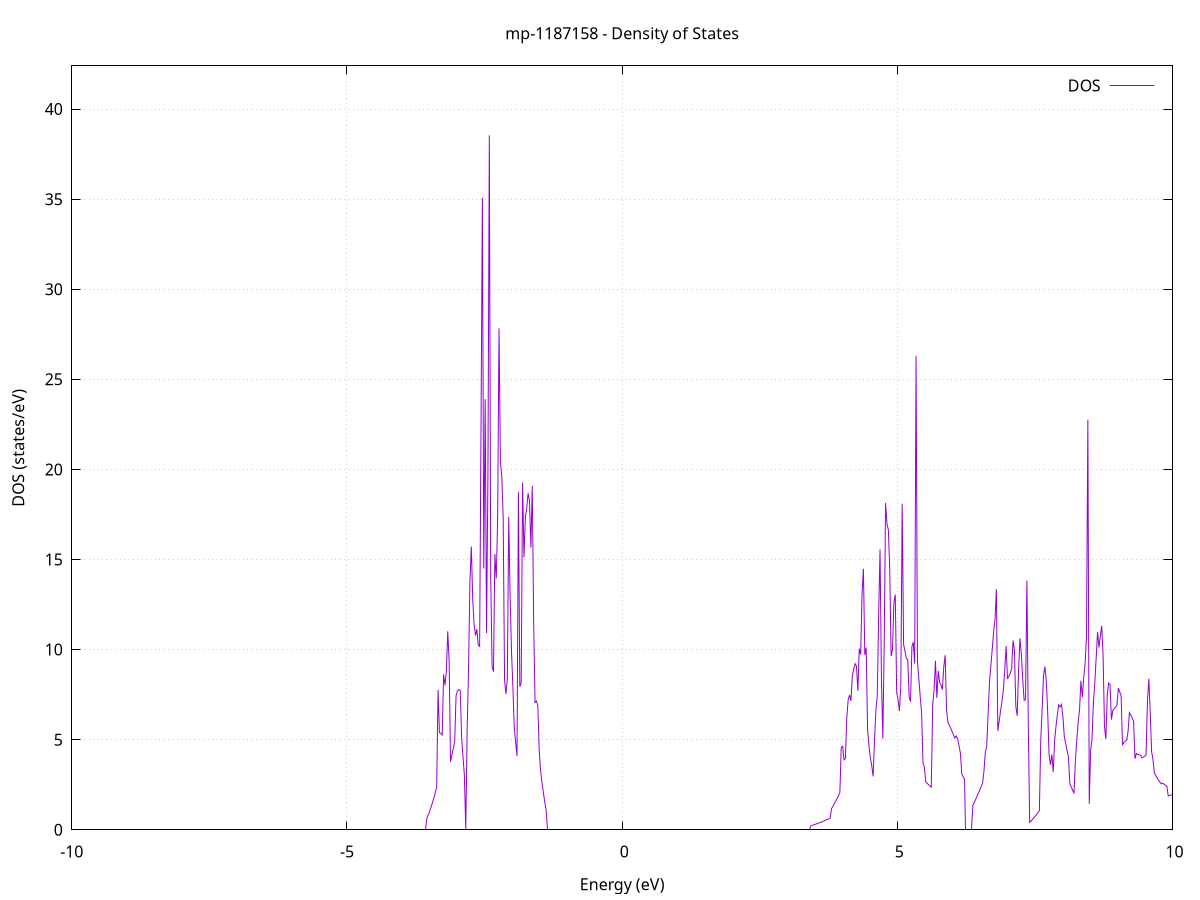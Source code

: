 set title 'mp-1187158 - Density of States'
set xlabel 'Energy (eV)'
set ylabel 'DOS (states/eV)'
set grid
set xrange [-10:10]
set yrange [0:42.396]
set xzeroaxis lt -1
set terminal png size 800,600
set output 'mp-1187158_dos_gnuplot.png'
plot '-' using 1:2 with lines title 'DOS'
-37.029100 0.000000
-37.003900 0.000000
-36.978700 0.000000
-36.953600 0.000000
-36.928400 0.000000
-36.903200 0.000000
-36.878000 0.000000
-36.852900 0.000000
-36.827700 0.000000
-36.802500 0.000000
-36.777300 0.000000
-36.752200 0.000000
-36.727000 0.000000
-36.701800 0.000000
-36.676600 0.000000
-36.651500 0.000000
-36.626300 0.000000
-36.601100 0.000000
-36.575900 0.000000
-36.550800 0.000000
-36.525600 0.000000
-36.500400 0.000000
-36.475200 0.000000
-36.450100 0.000000
-36.424900 0.000000
-36.399700 0.000000
-36.374500 0.000000
-36.349400 0.000000
-36.324200 0.000000
-36.299000 0.000000
-36.273800 0.000000
-36.248700 0.000000
-36.223500 0.000000
-36.198300 0.000000
-36.173100 0.000000
-36.148000 0.000000
-36.122800 0.000000
-36.097600 0.000000
-36.072400 0.000000
-36.047300 0.000000
-36.022100 0.000000
-35.996900 0.000000
-35.971700 0.000000
-35.946600 0.000000
-35.921400 0.000000
-35.896200 0.000000
-35.871000 0.000000
-35.845900 0.000000
-35.820700 0.000000
-35.795500 0.000000
-35.770300 0.000000
-35.745200 0.000000
-35.720000 0.000000
-35.694800 0.000000
-35.669600 0.000000
-35.644500 0.000000
-35.619300 0.000000
-35.594100 0.000000
-35.568900 0.000000
-35.543800 0.000000
-35.518600 0.000000
-35.493400 0.000000
-35.468200 0.000000
-35.443100 0.000000
-35.417900 0.000000
-35.392700 0.000000
-35.367500 0.000000
-35.342400 0.000000
-35.317200 0.000000
-35.292000 0.000000
-35.266800 0.000000
-35.241700 0.000000
-35.216500 0.000000
-35.191300 0.000000
-35.166100 0.000000
-35.141000 0.000000
-35.115800 0.000000
-35.090600 0.000000
-35.065400 0.000000
-35.040300 0.000000
-35.015100 0.000000
-34.989900 0.000000
-34.964700 0.000000
-34.939600 0.000000
-34.914400 0.000000
-34.889200 0.000000
-34.864000 0.000000
-34.838900 0.000000
-34.813700 0.000000
-34.788500 0.000000
-34.763300 0.000000
-34.738200 0.000000
-34.713000 0.000000
-34.687800 0.000000
-34.662600 0.000000
-34.637500 0.000000
-34.612300 0.000000
-34.587100 0.000000
-34.561900 0.000000
-34.536800 0.000000
-34.511600 0.000000
-34.486400 0.000000
-34.461200 0.000000
-34.436100 0.000000
-34.410900 0.000000
-34.385700 0.000000
-34.360500 0.000000
-34.335400 0.000000
-34.310200 0.000000
-34.285000 0.000000
-34.259800 0.000000
-34.234700 0.000000
-34.209500 0.000000
-34.184300 0.000000
-34.159100 0.000000
-34.134000 0.000000
-34.108800 0.000000
-34.083600 0.000000
-34.058400 0.000000
-34.033300 0.000000
-34.008100 0.000000
-33.982900 0.000000
-33.957700 0.000000
-33.932600 0.000000
-33.907400 0.000000
-33.882200 0.000000
-33.857000 0.000000
-33.831900 0.000000
-33.806700 0.000000
-33.781500 0.000000
-33.756300 0.000000
-33.731200 0.000000
-33.706000 0.000000
-33.680800 0.000000
-33.655600 0.000000
-33.630500 0.000000
-33.605300 0.000000
-33.580100 0.000000
-33.554900 0.000000
-33.529800 0.000000
-33.504600 0.000000
-33.479400 0.000000
-33.454200 0.000000
-33.429100 0.000000
-33.403900 0.000000
-33.378700 0.000000
-33.353500 0.000000
-33.328400 0.000000
-33.303200 0.000000
-33.278000 0.000000
-33.252800 0.000000
-33.227700 0.000000
-33.202500 0.000000
-33.177300 0.000000
-33.152100 0.000000
-33.127000 0.000000
-33.101800 0.000000
-33.076600 0.000000
-33.051400 0.000000
-33.026300 0.000000
-33.001100 0.000000
-32.975900 0.000000
-32.950700 0.000000
-32.925600 0.000000
-32.900400 0.000000
-32.875200 0.000000
-32.850000 0.000000
-32.824900 0.000000
-32.799700 0.000000
-32.774500 0.000000
-32.749300 0.000000
-32.724200 0.000000
-32.699000 0.000000
-32.673800 0.000000
-32.648600 0.000000
-32.623500 0.000000
-32.598300 0.000000
-32.573100 0.000000
-32.547900 0.000000
-32.522800 0.000000
-32.497600 0.000000
-32.472400 0.000000
-32.447200 0.000000
-32.422100 0.000000
-32.396900 0.000000
-32.371700 0.000000
-32.346500 0.000000
-32.321400 0.000000
-32.296200 0.000000
-32.271000 0.000000
-32.245800 0.000000
-32.220700 0.000000
-32.195500 0.000000
-32.170300 0.000000
-32.145100 0.000000
-32.120000 0.000000
-32.094800 0.000000
-32.069600 0.000000
-32.044400 0.000000
-32.019300 0.000000
-31.994100 0.000000
-31.968900 0.000000
-31.943700 0.000000
-31.918600 0.000000
-31.893400 0.000000
-31.868200 0.000000
-31.843000 0.000000
-31.817900 0.000000
-31.792700 0.000000
-31.767500 0.000000
-31.742300 0.000000
-31.717200 0.000000
-31.692000 0.000000
-31.666800 0.000000
-31.641600 0.000000
-31.616500 0.000000
-31.591300 0.000000
-31.566100 0.000000
-31.540900 0.000000
-31.515800 0.000000
-31.490600 0.000000
-31.465400 0.000000
-31.440200 0.000000
-31.415100 0.000000
-31.389900 0.000000
-31.364700 0.000000
-31.339500 0.000000
-31.314400 0.000000
-31.289200 0.000000
-31.264000 0.000000
-31.238800 0.000000
-31.213700 0.000000
-31.188500 0.000000
-31.163300 0.000000
-31.138100 0.000000
-31.113000 0.000000
-31.087800 0.000000
-31.062600 0.000000
-31.037400 0.000000
-31.012300 0.000000
-30.987100 0.000000
-30.961900 0.000000
-30.936700 0.000000
-30.911600 0.000000
-30.886400 0.000000
-30.861200 0.000000
-30.836000 0.000000
-30.810900 0.000000
-30.785700 0.000000
-30.760500 0.000000
-30.735300 0.000000
-30.710200 0.000000
-30.685000 0.000000
-30.659800 0.000000
-30.634600 0.000000
-30.609500 0.000000
-30.584300 0.000000
-30.559100 0.000000
-30.533900 0.000000
-30.508800 0.000000
-30.483600 0.000000
-30.458400 0.000000
-30.433200 0.000000
-30.408100 0.000000
-30.382900 0.000000
-30.357700 0.000000
-30.332500 0.000000
-30.307400 0.000000
-30.282200 0.000000
-30.257000 0.000000
-30.231800 0.000000
-30.206700 0.000000
-30.181500 0.000000
-30.156300 0.000000
-30.131100 0.000000
-30.106000 0.000000
-30.080800 0.000000
-30.055600 0.000000
-30.030400 0.000000
-30.005300 0.000000
-29.980100 0.000000
-29.954900 0.000000
-29.929700 0.000000
-29.904600 0.000000
-29.879400 0.000000
-29.854200 0.000000
-29.829000 0.000000
-29.803900 0.000000
-29.778700 0.000000
-29.753500 0.000000
-29.728300 0.000000
-29.703200 0.000000
-29.678000 0.000000
-29.652800 0.000000
-29.627600 0.000000
-29.602500 0.000000
-29.577300 0.000000
-29.552100 0.000000
-29.526900 0.000000
-29.501800 0.000000
-29.476600 0.000000
-29.451400 0.000000
-29.426200 0.000000
-29.401100 0.000000
-29.375900 0.000000
-29.350700 0.000000
-29.325500 0.000000
-29.300400 0.000000
-29.275200 0.000000
-29.250000 0.000000
-29.224800 0.000000
-29.199700 0.000000
-29.174500 0.000000
-29.149300 0.000000
-29.124100 0.000000
-29.099000 0.000000
-29.073800 0.000000
-29.048600 0.000000
-29.023400 0.000000
-28.998300 0.000000
-28.973100 0.000000
-28.947900 0.000000
-28.922700 0.000000
-28.897600 0.000000
-28.872400 0.000000
-28.847200 0.000000
-28.822000 0.000000
-28.796900 0.000000
-28.771700 0.000000
-28.746500 0.000000
-28.721300 0.000000
-28.696200 0.000000
-28.671000 0.000000
-28.645800 0.000000
-28.620600 0.000000
-28.595500 0.000000
-28.570300 0.000000
-28.545100 0.000000
-28.519900 0.000000
-28.494800 0.000000
-28.469600 0.000000
-28.444400 0.000000
-28.419200 0.000000
-28.394100 0.000000
-28.368900 0.000000
-28.343700 0.000000
-28.318500 0.000000
-28.293400 0.000000
-28.268200 0.000000
-28.243000 0.000000
-28.217800 0.000000
-28.192700 0.000000
-28.167500 0.000000
-28.142300 0.000000
-28.117100 0.000000
-28.092000 0.000000
-28.066800 0.000000
-28.041600 0.000000
-28.016400 0.000000
-27.991300 0.000000
-27.966100 0.000000
-27.940900 0.000000
-27.915700 0.000000
-27.890600 0.000000
-27.865400 0.000000
-27.840200 0.000000
-27.815000 0.000000
-27.789900 0.000000
-27.764700 0.000000
-27.739500 0.000000
-27.714300 0.000000
-27.689200 0.000000
-27.664000 0.000000
-27.638800 0.000000
-27.613600 0.000000
-27.588500 0.000000
-27.563300 0.000000
-27.538100 0.000000
-27.512900 0.000000
-27.487800 0.000000
-27.462600 0.000000
-27.437400 0.000000
-27.412200 0.000000
-27.387100 0.000000
-27.361900 0.000000
-27.336700 0.000000
-27.311500 0.000000
-27.286400 0.000000
-27.261200 0.000000
-27.236000 0.000000
-27.210800 0.000000
-27.185700 0.000000
-27.160500 0.000000
-27.135300 0.000000
-27.110100 0.000000
-27.085000 0.000000
-27.059800 0.000000
-27.034600 0.000000
-27.009400 0.000000
-26.984300 0.000000
-26.959100 0.000000
-26.933900 0.000000
-26.908700 0.000000
-26.883600 0.000000
-26.858400 0.000000
-26.833200 0.000000
-26.808000 0.000000
-26.782900 0.000000
-26.757700 0.000000
-26.732500 0.000000
-26.707300 0.000000
-26.682200 0.000000
-26.657000 0.000000
-26.631800 0.000000
-26.606600 0.000000
-26.581500 0.000000
-26.556300 0.000000
-26.531100 0.000000
-26.505900 0.000000
-26.480800 0.000000
-26.455600 0.000000
-26.430400 0.000000
-26.405200 0.000000
-26.380100 0.000000
-26.354900 0.000000
-26.329700 0.000000
-26.304500 0.000000
-26.279400 0.000000
-26.254200 0.000000
-26.229000 0.000000
-26.203800 0.000000
-26.178700 0.000000
-26.153500 0.000000
-26.128300 0.000000
-26.103100 0.000000
-26.078000 0.000000
-26.052800 0.000000
-26.027600 0.000000
-26.002400 0.000000
-25.977300 0.000000
-25.952100 0.000000
-25.926900 0.000000
-25.901700 0.000000
-25.876600 0.000000
-25.851400 0.000000
-25.826200 0.000000
-25.801000 0.000000
-25.775900 0.000000
-25.750700 0.000000
-25.725500 0.000000
-25.700300 0.000000
-25.675200 0.000000
-25.650000 0.000000
-25.624800 0.000000
-25.599600 0.000000
-25.574500 0.000000
-25.549300 0.000000
-25.524100 0.000000
-25.498900 0.000000
-25.473800 0.000000
-25.448600 0.000000
-25.423400 0.000000
-25.398200 0.000000
-25.373100 0.000000
-25.347900 0.000000
-25.322700 0.000000
-25.297500 0.000000
-25.272400 0.000000
-25.247200 0.000000
-25.222000 0.000000
-25.196800 0.000000
-25.171600 0.000000
-25.146500 0.000000
-25.121300 0.000000
-25.096100 0.000000
-25.070900 0.000000
-25.045800 0.000000
-25.020600 0.000000
-24.995400 0.000000
-24.970200 0.000000
-24.945100 0.000000
-24.919900 0.000000
-24.894700 0.000000
-24.869500 0.000000
-24.844400 0.000000
-24.819200 0.000000
-24.794000 0.000000
-24.768800 0.000000
-24.743700 0.000000
-24.718500 0.000000
-24.693300 0.000000
-24.668100 0.000000
-24.643000 0.000000
-24.617800 0.000000
-24.592600 0.000000
-24.567400 0.000000
-24.542300 0.000000
-24.517100 0.000000
-24.491900 0.000000
-24.466700 0.000000
-24.441600 0.000000
-24.416400 0.000000
-24.391200 0.000000
-24.366000 0.000000
-24.340900 0.000000
-24.315700 0.000000
-24.290500 0.000000
-24.265300 0.000000
-24.240200 0.000000
-24.215000 0.000000
-24.189800 0.000000
-24.164600 0.000000
-24.139500 0.000000
-24.114300 0.000000
-24.089100 0.000000
-24.063900 0.000000
-24.038800 0.000000
-24.013600 0.000000
-23.988400 0.000000
-23.963200 0.000000
-23.938100 0.000000
-23.912900 0.000000
-23.887700 0.000000
-23.862500 0.000000
-23.837400 0.000000
-23.812200 0.000000
-23.787000 0.000000
-23.761800 0.000000
-23.736700 0.000000
-23.711500 0.000000
-23.686300 0.000000
-23.661100 0.000000
-23.636000 0.000000
-23.610800 0.000000
-23.585600 0.000000
-23.560400 0.000000
-23.535300 0.000000
-23.510100 0.000000
-23.484900 0.000000
-23.459700 0.000000
-23.434600 0.000000
-23.409400 0.000000
-23.384200 0.000000
-23.359000 0.000000
-23.333900 0.000000
-23.308700 0.000000
-23.283500 0.000000
-23.258300 0.000000
-23.233200 0.000000
-23.208000 0.000000
-23.182800 0.000000
-23.157600 0.000000
-23.132500 0.000000
-23.107300 0.000000
-23.082100 0.000000
-23.056900 0.000000
-23.031800 0.000000
-23.006600 0.000000
-22.981400 0.000000
-22.956200 0.000000
-22.931100 0.000000
-22.905900 0.000000
-22.880700 0.000000
-22.855500 0.000000
-22.830400 0.000000
-22.805200 0.000000
-22.780000 0.000000
-22.754800 0.000000
-22.729700 0.000000
-22.704500 0.000000
-22.679300 0.000000
-22.654100 0.000000
-22.629000 0.000000
-22.603800 0.000000
-22.578600 0.000000
-22.553400 0.000000
-22.528300 0.000000
-22.503100 0.000000
-22.477900 0.000000
-22.452700 0.000000
-22.427600 0.000000
-22.402400 0.000000
-22.377200 0.000000
-22.352000 0.000000
-22.326900 0.000000
-22.301700 0.000000
-22.276500 0.000000
-22.251300 0.000000
-22.226200 0.000000
-22.201000 0.000000
-22.175800 0.000000
-22.150600 0.000000
-22.125500 0.000000
-22.100300 0.000000
-22.075100 0.000000
-22.049900 0.000000
-22.024800 0.000000
-21.999600 0.000000
-21.974400 0.000000
-21.949200 0.000000
-21.924100 0.000000
-21.898900 0.000000
-21.873700 0.000000
-21.848500 0.000000
-21.823400 0.000000
-21.798200 0.000000
-21.773000 0.000000
-21.747800 0.000000
-21.722700 0.000000
-21.697500 0.000000
-21.672300 0.000000
-21.647100 0.000000
-21.622000 0.000000
-21.596800 0.000000
-21.571600 0.000000
-21.546400 0.000000
-21.521300 0.000000
-21.496100 0.000000
-21.470900 0.000000
-21.445700 0.000000
-21.420600 0.000000
-21.395400 0.000000
-21.370200 0.000000
-21.345000 0.000000
-21.319900 0.000000
-21.294700 0.000000
-21.269500 0.000000
-21.244300 0.000000
-21.219200 0.000000
-21.194000 0.000000
-21.168800 0.000000
-21.143600 0.000000
-21.118500 0.000000
-21.093300 0.000000
-21.068100 0.000000
-21.042900 0.000000
-21.017800 0.000000
-20.992600 0.000000
-20.967400 0.000000
-20.942200 0.000000
-20.917100 0.000000
-20.891900 0.000000
-20.866700 0.000000
-20.841500 0.000000
-20.816400 0.000000
-20.791200 0.000000
-20.766000 0.000000
-20.740800 0.000000
-20.715700 0.000000
-20.690500 0.000000
-20.665300 0.000000
-20.640100 0.000000
-20.615000 0.000000
-20.589800 0.000000
-20.564600 0.000000
-20.539400 0.000000
-20.514300 0.000000
-20.489100 0.000000
-20.463900 0.000000
-20.438700 0.000000
-20.413600 0.000000
-20.388400 0.000000
-20.363200 0.000000
-20.338000 0.000000
-20.312900 0.000000
-20.287700 0.000000
-20.262500 0.000000
-20.237300 0.000000
-20.212200 0.000000
-20.187000 0.000000
-20.161800 0.000000
-20.136600 0.000000
-20.111500 0.000000
-20.086300 0.000000
-20.061100 0.000000
-20.035900 0.000000
-20.010800 0.000000
-19.985600 0.000000
-19.960400 0.000000
-19.935200 0.000000
-19.910100 0.000000
-19.884900 0.000000
-19.859700 0.000000
-19.834500 0.000000
-19.809400 0.000000
-19.784200 0.000000
-19.759000 0.000000
-19.733800 0.000000
-19.708700 0.000000
-19.683500 0.000000
-19.658300 0.000000
-19.633100 0.000000
-19.608000 0.000000
-19.582800 0.000000
-19.557600 0.000000
-19.532400 0.000000
-19.507300 0.000000
-19.482100 0.000000
-19.456900 0.000000
-19.431700 0.000000
-19.406600 0.000000
-19.381400 0.000000
-19.356200 0.000000
-19.331000 0.000000
-19.305900 0.000000
-19.280700 0.000000
-19.255500 0.000000
-19.230300 0.000000
-19.205200 0.000000
-19.180000 0.000000
-19.154800 0.000000
-19.129600 0.000000
-19.104500 0.000000
-19.079300 0.000000
-19.054100 0.000000
-19.028900 0.000000
-19.003800 0.000000
-18.978600 0.000000
-18.953400 0.000000
-18.928200 0.000000
-18.903100 0.000000
-18.877900 0.000000
-18.852700 0.000000
-18.827500 0.000000
-18.802400 0.000000
-18.777200 0.000000
-18.752000 0.000000
-18.726800 0.000000
-18.701700 0.000000
-18.676500 0.000000
-18.651300 0.000000
-18.626100 0.000000
-18.601000 0.000000
-18.575800 0.000000
-18.550600 0.000000
-18.525400 0.000000
-18.500300 0.000000
-18.475100 0.000000
-18.449900 0.000000
-18.424700 0.000000
-18.399600 0.000000
-18.374400 0.000000
-18.349200 0.000000
-18.324000 0.000000
-18.298900 0.000000
-18.273700 0.000000
-18.248500 0.000000
-18.223300 0.000000
-18.198200 0.000000
-18.173000 0.000000
-18.147800 0.000000
-18.122600 0.000000
-18.097500 0.000000
-18.072300 0.000000
-18.047100 0.000000
-18.021900 0.000000
-17.996800 0.000000
-17.971600 0.000000
-17.946400 0.000000
-17.921200 0.000000
-17.896100 0.000000
-17.870900 0.000000
-17.845700 0.000000
-17.820500 0.000000
-17.795400 0.000000
-17.770200 0.000000
-17.745000 0.000000
-17.719800 0.000000
-17.694700 0.000000
-17.669500 0.000000
-17.644300 0.000000
-17.619100 0.000000
-17.594000 0.000000
-17.568800 0.000000
-17.543600 0.000000
-17.518400 0.000000
-17.493300 0.000000
-17.468100 0.000000
-17.442900 0.000000
-17.417700 0.000000
-17.392600 0.000000
-17.367400 0.000000
-17.342200 0.000000
-17.317000 0.000000
-17.291900 0.000000
-17.266700 0.000000
-17.241500 0.000000
-17.216300 0.000000
-17.191200 0.000000
-17.166000 0.000000
-17.140800 0.000000
-17.115600 0.000000
-17.090500 0.000000
-17.065300 0.000000
-17.040100 0.000000
-17.014900 0.000000
-16.989800 0.000000
-16.964600 25.623100
-16.939400 30.416100
-16.914200 84.451600
-16.889100 0.000000
-16.863900 115.148600
-16.838700 43.309700
-16.813500 65.913400
-16.788400 0.000000
-16.763200 0.000000
-16.738000 0.000000
-16.712800 0.000000
-16.687700 0.000000
-16.662500 0.000000
-16.637300 0.000000
-16.612100 0.000000
-16.587000 0.000000
-16.561800 0.000000
-16.536600 0.000000
-16.511400 0.000000
-16.486300 0.000000
-16.461100 0.000000
-16.435900 0.000000
-16.410700 0.000000
-16.385600 0.000000
-16.360400 0.000000
-16.335200 0.000000
-16.310000 0.000000
-16.284900 0.000000
-16.259700 0.000000
-16.234500 0.000000
-16.209300 0.000000
-16.184200 0.000000
-16.159000 0.000000
-16.133800 0.000000
-16.108600 0.000000
-16.083500 0.000000
-16.058300 0.000000
-16.033100 0.000000
-16.007900 0.000000
-15.982800 0.000000
-15.957600 0.000000
-15.932400 0.000000
-15.907200 0.000000
-15.882100 0.000000
-15.856900 0.000000
-15.831700 0.000000
-15.806500 0.000000
-15.781400 0.000000
-15.756200 0.000000
-15.731000 0.000000
-15.705800 0.000000
-15.680700 0.000000
-15.655500 0.000000
-15.630300 0.000000
-15.605100 0.000000
-15.580000 0.000000
-15.554800 0.000000
-15.529600 0.000000
-15.504400 0.000000
-15.479300 0.000000
-15.454100 0.000000
-15.428900 0.000000
-15.403700 0.000000
-15.378600 0.000000
-15.353400 0.000000
-15.328200 0.000000
-15.303000 0.000000
-15.277900 0.000000
-15.252700 0.000000
-15.227500 0.000000
-15.202300 0.000000
-15.177200 0.000000
-15.152000 0.000000
-15.126800 0.000000
-15.101600 0.000000
-15.076500 0.000000
-15.051300 0.000000
-15.026100 0.000000
-15.000900 0.000000
-14.975800 0.000000
-14.950600 0.000000
-14.925400 0.000000
-14.900200 0.000000
-14.875100 0.000000
-14.849900 0.000000
-14.824700 0.000000
-14.799500 0.000000
-14.774400 0.000000
-14.749200 0.000000
-14.724000 0.000000
-14.698800 0.000000
-14.673700 0.000000
-14.648500 0.000000
-14.623300 0.000000
-14.598100 0.000000
-14.573000 0.000000
-14.547800 0.000000
-14.522600 0.000000
-14.497400 0.000000
-14.472300 0.000000
-14.447100 0.000000
-14.421900 0.000000
-14.396700 0.000000
-14.371600 0.000000
-14.346400 0.000000
-14.321200 0.000000
-14.296000 0.000000
-14.270900 0.000000
-14.245700 0.000000
-14.220500 0.000000
-14.195300 0.000000
-14.170200 0.000000
-14.145000 0.000000
-14.119800 1.596000
-14.094600 3.014200
-14.069500 4.770500
-14.044300 7.534200
-14.019100 7.740600
-13.993900 13.810300
-13.968800 43.033400
-13.943600 21.956400
-13.918400 28.381200
-13.893200 16.194000
-13.868100 8.587700
-13.842900 54.053800
-13.817700 48.267500
-13.792500 26.869700
-13.767400 0.000000
-13.742200 0.000000
-13.717000 0.000000
-13.691800 0.000000
-13.666700 0.000000
-13.641500 0.000000
-13.616300 0.000000
-13.591100 0.000000
-13.566000 0.000000
-13.540800 0.000000
-13.515600 0.000000
-13.490400 0.000000
-13.465300 0.000000
-13.440100 0.000000
-13.414900 0.000000
-13.389700 0.000000
-13.364600 0.000000
-13.339400 0.000000
-13.314200 0.000000
-13.289000 0.000000
-13.263900 0.000000
-13.238700 0.000000
-13.213500 0.000000
-13.188300 0.000000
-13.163100 0.000000
-13.138000 0.000000
-13.112800 0.000000
-13.087600 0.000000
-13.062400 0.000000
-13.037300 0.000000
-13.012100 0.000000
-12.986900 0.000000
-12.961700 0.000000
-12.936600 0.000000
-12.911400 0.000000
-12.886200 0.000000
-12.861000 0.000000
-12.835900 0.000000
-12.810700 0.000000
-12.785500 0.000000
-12.760300 0.000000
-12.735200 0.000000
-12.710000 0.000000
-12.684800 0.000000
-12.659600 0.000000
-12.634500 0.000000
-12.609300 0.000000
-12.584100 0.000000
-12.558900 0.000000
-12.533800 0.000000
-12.508600 0.000000
-12.483400 0.000000
-12.458200 0.000000
-12.433100 0.000000
-12.407900 0.000000
-12.382700 0.000000
-12.357500 0.000000
-12.332400 0.000000
-12.307200 0.000000
-12.282000 0.000000
-12.256800 0.000000
-12.231700 0.000000
-12.206500 0.000000
-12.181300 0.000000
-12.156100 0.000000
-12.131000 0.000000
-12.105800 0.000000
-12.080600 0.000000
-12.055400 0.000000
-12.030300 0.000000
-12.005100 0.000000
-11.979900 0.000000
-11.954700 0.000000
-11.929600 0.000000
-11.904400 0.000000
-11.879200 0.000000
-11.854000 0.000000
-11.828900 0.000000
-11.803700 0.000000
-11.778500 0.000000
-11.753300 0.000000
-11.728200 0.000000
-11.703000 0.000000
-11.677800 0.000000
-11.652600 0.000000
-11.627500 0.000000
-11.602300 0.000000
-11.577100 0.000000
-11.551900 0.000000
-11.526800 0.000000
-11.501600 0.000000
-11.476400 0.000000
-11.451200 0.000000
-11.426100 0.000000
-11.400900 0.000000
-11.375700 0.000000
-11.350500 0.000000
-11.325400 0.000000
-11.300200 0.000000
-11.275000 0.000000
-11.249800 0.000000
-11.224700 0.000000
-11.199500 0.000000
-11.174300 0.000000
-11.149100 0.000000
-11.124000 0.000000
-11.098800 0.000000
-11.073600 0.000000
-11.048400 0.000000
-11.023300 0.000000
-10.998100 0.000000
-10.972900 0.000000
-10.947700 0.000000
-10.922600 0.000000
-10.897400 0.000000
-10.872200 0.000000
-10.847000 0.000000
-10.821900 0.000000
-10.796700 0.000000
-10.771500 0.000000
-10.746300 0.000000
-10.721200 0.000000
-10.696000 0.000000
-10.670800 0.000000
-10.645600 0.000000
-10.620500 0.000000
-10.595300 0.000000
-10.570100 0.000000
-10.544900 0.000000
-10.519800 0.000000
-10.494600 0.000000
-10.469400 0.000000
-10.444200 0.000000
-10.419100 0.000000
-10.393900 0.000000
-10.368700 0.000000
-10.343500 0.000000
-10.318400 0.000000
-10.293200 0.000000
-10.268000 0.000000
-10.242800 0.000000
-10.217700 0.000000
-10.192500 0.000000
-10.167300 0.000000
-10.142100 0.000000
-10.117000 0.000000
-10.091800 0.000000
-10.066600 0.000000
-10.041400 0.000000
-10.016300 0.000000
-9.991100 0.000000
-9.965900 0.000000
-9.940700 0.000000
-9.915600 0.000000
-9.890400 0.000000
-9.865200 0.000000
-9.840000 0.000000
-9.814900 0.000000
-9.789700 0.000000
-9.764500 0.000000
-9.739300 0.000000
-9.714200 0.000000
-9.689000 0.000000
-9.663800 0.000000
-9.638600 0.000000
-9.613500 0.000000
-9.588300 0.000000
-9.563100 0.000000
-9.537900 0.000000
-9.512800 0.000000
-9.487600 0.000000
-9.462400 0.000000
-9.437200 0.000000
-9.412100 0.000000
-9.386900 0.000000
-9.361700 0.000000
-9.336500 0.000000
-9.311400 0.000000
-9.286200 0.000000
-9.261000 0.000000
-9.235800 0.000000
-9.210700 0.000000
-9.185500 0.000000
-9.160300 0.000000
-9.135100 0.000000
-9.110000 0.000000
-9.084800 0.000000
-9.059600 0.000000
-9.034400 0.000000
-9.009300 0.000000
-8.984100 0.000000
-8.958900 0.000000
-8.933700 0.000000
-8.908600 0.000000
-8.883400 0.000000
-8.858200 0.000000
-8.833000 0.000000
-8.807900 0.000000
-8.782700 0.000000
-8.757500 0.000000
-8.732300 0.000000
-8.707200 0.000000
-8.682000 0.000000
-8.656800 0.000000
-8.631600 0.000000
-8.606500 0.000000
-8.581300 0.000000
-8.556100 0.000000
-8.530900 0.000000
-8.505800 0.000000
-8.480600 0.000000
-8.455400 0.000000
-8.430200 0.000000
-8.405100 0.000000
-8.379900 0.000000
-8.354700 0.000000
-8.329500 0.000000
-8.304400 0.000000
-8.279200 0.000000
-8.254000 0.000000
-8.228800 0.000000
-8.203700 0.000000
-8.178500 0.000000
-8.153300 0.000000
-8.128100 0.000000
-8.103000 0.000000
-8.077800 0.000000
-8.052600 0.000000
-8.027400 0.000000
-8.002300 0.000000
-7.977100 0.000000
-7.951900 0.000000
-7.926700 0.000000
-7.901600 0.000000
-7.876400 0.000000
-7.851200 0.000000
-7.826000 0.000000
-7.800900 0.000000
-7.775700 0.000000
-7.750500 0.000000
-7.725300 0.000000
-7.700200 0.000000
-7.675000 0.000000
-7.649800 0.000000
-7.624600 0.000000
-7.599500 0.000000
-7.574300 0.000000
-7.549100 0.000000
-7.523900 0.000000
-7.498800 0.000000
-7.473600 0.000000
-7.448400 0.000000
-7.423200 0.000000
-7.398100 0.000000
-7.372900 0.000000
-7.347700 0.000000
-7.322500 0.000000
-7.297400 0.000000
-7.272200 0.000000
-7.247000 0.000000
-7.221800 0.000000
-7.196700 0.000000
-7.171500 0.000000
-7.146300 0.000000
-7.121100 0.000000
-7.096000 0.000000
-7.070800 0.000000
-7.045600 0.000000
-7.020400 0.000000
-6.995300 0.000000
-6.970100 0.000000
-6.944900 0.000000
-6.919700 0.000000
-6.894600 0.000000
-6.869400 0.000000
-6.844200 0.000000
-6.819000 0.000000
-6.793900 0.000000
-6.768700 0.000000
-6.743500 0.000000
-6.718300 0.000000
-6.693200 0.000000
-6.668000 0.000000
-6.642800 0.000000
-6.617600 0.000000
-6.592500 0.000000
-6.567300 0.000000
-6.542100 0.000000
-6.516900 0.000000
-6.491800 0.000000
-6.466600 0.000000
-6.441400 0.000000
-6.416200 0.000000
-6.391100 0.000000
-6.365900 0.000000
-6.340700 0.000000
-6.315500 0.000000
-6.290400 0.000000
-6.265200 0.000000
-6.240000 0.000000
-6.214800 0.000000
-6.189700 0.000000
-6.164500 0.000000
-6.139300 0.000000
-6.114100 0.000000
-6.089000 0.000000
-6.063800 0.000000
-6.038600 0.000000
-6.013400 0.000000
-5.988300 0.000000
-5.963100 0.000000
-5.937900 0.000000
-5.912700 0.000000
-5.887600 0.000000
-5.862400 0.000000
-5.837200 0.000000
-5.812000 0.000000
-5.786900 0.000000
-5.761700 0.000000
-5.736500 0.000000
-5.711300 0.000000
-5.686200 0.000000
-5.661000 0.000000
-5.635800 0.000000
-5.610600 0.000000
-5.585500 0.000000
-5.560300 0.000000
-5.535100 0.000000
-5.509900 0.000000
-5.484800 0.000000
-5.459600 0.000000
-5.434400 0.000000
-5.409200 0.000000
-5.384100 0.000000
-5.358900 0.000000
-5.333700 0.000000
-5.308500 0.000000
-5.283400 0.000000
-5.258200 0.000000
-5.233000 0.000000
-5.207800 0.000000
-5.182700 0.000000
-5.157500 0.000000
-5.132300 0.000000
-5.107100 0.000000
-5.082000 0.000000
-5.056800 0.000000
-5.031600 0.000000
-5.006400 0.000000
-4.981300 0.000000
-4.956100 0.000000
-4.930900 0.000000
-4.905700 0.000000
-4.880600 0.000000
-4.855400 0.000000
-4.830200 0.000000
-4.805000 0.000000
-4.779900 0.000000
-4.754700 0.000000
-4.729500 0.000000
-4.704300 0.000000
-4.679200 0.000000
-4.654000 0.000000
-4.628800 0.000000
-4.603600 0.000000
-4.578500 0.000000
-4.553300 0.000000
-4.528100 0.000000
-4.502900 0.000000
-4.477800 0.000000
-4.452600 0.000000
-4.427400 0.000000
-4.402200 0.000000
-4.377100 0.000000
-4.351900 0.000000
-4.326700 0.000000
-4.301500 0.000000
-4.276400 0.000000
-4.251200 0.000000
-4.226000 0.000000
-4.200800 0.000000
-4.175700 0.000000
-4.150500 0.000000
-4.125300 0.000000
-4.100100 0.000000
-4.075000 0.000000
-4.049800 0.000000
-4.024600 0.000000
-3.999400 0.000000
-3.974300 0.000000
-3.949100 0.000000
-3.923900 0.000000
-3.898700 0.000000
-3.873600 0.000000
-3.848400 0.000000
-3.823200 0.000000
-3.798000 0.000000
-3.772900 0.000000
-3.747700 0.000000
-3.722500 0.000000
-3.697300 0.000000
-3.672200 0.000000
-3.647000 0.000000
-3.621800 0.000000
-3.596600 0.000000
-3.571500 0.000000
-3.546300 0.651600
-3.521100 0.836300
-3.495900 1.041100
-3.470800 1.266000
-3.445600 1.511200
-3.420400 1.776500
-3.395200 2.061900
-3.370100 2.367600
-3.344900 7.756200
-3.319700 5.397600
-3.294500 5.348300
-3.269400 5.264800
-3.244200 8.620300
-3.219000 8.020200
-3.193800 8.787400
-3.168700 11.015900
-3.143500 9.336000
-3.118300 3.774000
-3.093100 4.149800
-3.068000 4.520200
-3.042800 4.885300
-3.017600 7.448600
-2.992400 7.693400
-2.967300 7.785800
-2.942100 7.725700
-2.916900 5.147700
-2.891700 4.026900
-2.866600 3.046700
-2.841400 0.000000
-2.816200 5.547200
-2.791000 8.893000
-2.765900 13.784200
-2.740700 15.723000
-2.715500 12.835800
-2.690300 11.394400
-2.665200 10.780100
-2.640000 11.137000
-2.614800 10.249300
-2.589600 10.175600
-2.564500 22.213700
-2.539300 35.076200
-2.514100 14.501700
-2.488900 23.901400
-2.463800 10.915100
-2.438600 19.725900
-2.413400 38.541500
-2.388200 14.042500
-2.363100 9.052500
-2.337900 8.772900
-2.312700 15.302700
-2.287500 13.953500
-2.262400 17.162200
-2.237200 27.828400
-2.212000 20.425200
-2.186800 19.636100
-2.161700 17.338300
-2.136500 8.301500
-2.111300 7.534100
-2.086100 8.405400
-2.061000 17.364100
-2.035800 13.024300
-2.010600 9.910300
-1.985400 7.947700
-1.960300 5.673800
-1.935100 4.822700
-1.909900 4.095900
-1.884700 18.736000
-1.859600 7.941100
-1.834400 8.135800
-1.809200 19.267800
-1.784000 15.122300
-1.758900 17.279400
-1.733700 17.858700
-1.708500 18.673600
-1.683300 18.240800
-1.658200 15.666700
-1.633000 19.087600
-1.607800 11.564700
-1.582600 7.058900
-1.557500 7.143900
-1.532300 6.897700
-1.507100 4.418200
-1.481900 3.278200
-1.456800 2.639700
-1.431600 2.063200
-1.406400 1.548500
-1.381200 1.095800
-1.356100 0.000000
-1.330900 0.000000
-1.305700 0.000000
-1.280500 0.000000
-1.255300 0.000000
-1.230200 0.000000
-1.205000 0.000000
-1.179800 0.000000
-1.154600 0.000000
-1.129500 0.000000
-1.104300 0.000000
-1.079100 0.000000
-1.053900 0.000000
-1.028800 0.000000
-1.003600 0.000000
-0.978400 0.000000
-0.953200 0.000000
-0.928100 0.000000
-0.902900 0.000000
-0.877700 0.000000
-0.852500 0.000000
-0.827400 0.000000
-0.802200 0.000000
-0.777000 0.000000
-0.751800 0.000000
-0.726700 0.000000
-0.701500 0.000000
-0.676300 0.000000
-0.651100 0.000000
-0.626000 0.000000
-0.600800 0.000000
-0.575600 0.000000
-0.550400 0.000000
-0.525300 0.000000
-0.500100 0.000000
-0.474900 0.000000
-0.449700 0.000000
-0.424600 0.000000
-0.399400 0.000000
-0.374200 0.000000
-0.349000 0.000000
-0.323900 0.000000
-0.298700 0.000000
-0.273500 0.000000
-0.248300 0.000000
-0.223200 0.000000
-0.198000 0.000000
-0.172800 0.000000
-0.147600 0.000000
-0.122500 0.000000
-0.097300 0.000000
-0.072100 0.000000
-0.046900 0.000000
-0.021800 0.000000
0.003400 0.000000
0.028600 0.000000
0.053800 0.000000
0.078900 0.000000
0.104100 0.000000
0.129300 0.000000
0.154500 0.000000
0.179600 0.000000
0.204800 0.000000
0.230000 0.000000
0.255200 0.000000
0.280300 0.000000
0.305500 0.000000
0.330700 0.000000
0.355900 0.000000
0.381000 0.000000
0.406200 0.000000
0.431400 0.000000
0.456600 0.000000
0.481700 0.000000
0.506900 0.000000
0.532100 0.000000
0.557300 0.000000
0.582400 0.000000
0.607600 0.000000
0.632800 0.000000
0.658000 0.000000
0.683100 0.000000
0.708300 0.000000
0.733500 0.000000
0.758700 0.000000
0.783800 0.000000
0.809000 0.000000
0.834200 0.000000
0.859400 0.000000
0.884500 0.000000
0.909700 0.000000
0.934900 0.000000
0.960100 0.000000
0.985200 0.000000
1.010400 0.000000
1.035600 0.000000
1.060800 0.000000
1.085900 0.000000
1.111100 0.000000
1.136300 0.000000
1.161500 0.000000
1.186600 0.000000
1.211800 0.000000
1.237000 0.000000
1.262200 0.000000
1.287300 0.000000
1.312500 0.000000
1.337700 0.000000
1.362900 0.000000
1.388000 0.000000
1.413200 0.000000
1.438400 0.000000
1.463600 0.000000
1.488700 0.000000
1.513900 0.000000
1.539100 0.000000
1.564300 0.000000
1.589400 0.000000
1.614600 0.000000
1.639800 0.000000
1.665000 0.000000
1.690100 0.000000
1.715300 0.000000
1.740500 0.000000
1.765700 0.000000
1.790800 0.000000
1.816000 0.000000
1.841200 0.000000
1.866400 0.000000
1.891500 0.000000
1.916700 0.000000
1.941900 0.000000
1.967100 0.000000
1.992200 0.000000
2.017400 0.000000
2.042600 0.000000
2.067800 0.000000
2.092900 0.000000
2.118100 0.000000
2.143300 0.000000
2.168500 0.000000
2.193600 0.000000
2.218800 0.000000
2.244000 0.000000
2.269200 0.000000
2.294300 0.000000
2.319500 0.000000
2.344700 0.000000
2.369900 0.000000
2.395000 0.000000
2.420200 0.000000
2.445400 0.000000
2.470600 0.000000
2.495700 0.000000
2.520900 0.000000
2.546100 0.000000
2.571300 0.000000
2.596400 0.000000
2.621600 0.000000
2.646800 0.000000
2.672000 0.000000
2.697100 0.000000
2.722300 0.000000
2.747500 0.000000
2.772700 0.000000
2.797800 0.000000
2.823000 0.000000
2.848200 0.000000
2.873400 0.000000
2.898500 0.000000
2.923700 0.000000
2.948900 0.000000
2.974100 0.000000
2.999200 0.000000
3.024400 0.000000
3.049600 0.000000
3.074800 0.000000
3.099900 0.000000
3.125100 0.000000
3.150300 0.000000
3.175500 0.000000
3.200600 0.000000
3.225800 0.000000
3.251000 0.000000
3.276200 0.000000
3.301300 0.000000
3.326500 0.000000
3.351700 0.000000
3.376900 0.000000
3.402000 0.000000
3.427200 0.222500
3.452400 0.246500
3.477600 0.271400
3.502700 0.297300
3.527900 0.324100
3.553100 0.351900
3.578300 0.380600
3.603400 0.410300
3.628600 0.440900
3.653800 0.472400
3.679000 0.504900
3.704100 0.538300
3.729300 0.572700
3.754500 0.608000
3.779700 0.644300
3.804800 1.174000
3.830000 1.305500
3.855200 1.443600
3.880400 1.588400
3.905500 1.739700
3.930700 1.897600
3.955900 2.062200
3.981100 4.570800
4.006200 4.640300
4.031400 3.881900
4.056600 3.953700
4.081800 6.220000
4.106900 7.202400
4.132100 7.482100
4.157300 7.153500
4.182500 8.552700
4.207600 8.910900
4.232800 9.212600
4.258000 9.080200
4.283200 7.714600
4.308300 10.057200
4.333500 9.732400
4.358700 13.018800
4.383900 14.484400
4.409000 9.709200
4.434200 10.114000
4.459400 5.568000
4.484600 4.686400
4.509700 4.014200
4.534900 3.555100
4.560100 2.964000
4.585300 4.946400
4.610400 6.609600
4.635600 7.441300
4.660800 11.921600
4.686000 15.568200
4.711100 8.454900
4.736300 5.060200
4.761500 10.275600
4.786700 18.138200
4.811800 16.974900
4.837000 16.648900
4.862200 14.482300
4.887400 9.646800
4.912500 9.995700
4.937700 12.623800
4.962900 13.052000
4.988100 7.645300
5.013200 7.230000
5.038400 6.589700
5.063600 8.053700
5.088800 18.093300
5.113900 10.282100
5.139100 9.915700
5.164300 9.495800
5.189500 9.455800
5.214600 7.392700
5.239800 7.106400
5.265000 10.167700
5.290200 10.412600
5.315300 9.223300
5.340500 26.303500
5.365700 9.344000
5.390900 8.391800
5.416000 7.396000
5.441200 6.506800
5.466400 3.710800
5.491600 3.480300
5.516700 2.661800
5.541900 2.580900
5.567100 2.504600
5.592300 2.432900
5.617400 2.365800
5.642600 6.941100
5.667800 7.772800
5.693000 9.377100
5.718100 7.316900
5.743300 8.825700
5.768500 8.188100
5.793700 8.021800
5.818800 7.785700
5.844000 9.054200
5.869200 9.688000
5.894400 6.645600
5.919500 5.970600
5.944700 5.805100
5.969900 5.634000
5.995100 5.457100
6.020200 5.274600
6.045400 5.086300
6.070600 5.210600
6.095800 5.052200
6.120900 4.648900
6.146100 4.260600
6.171300 3.103300
6.196500 2.950400
6.221600 2.792300
6.246800 0.000000
6.272000 0.000000
6.297200 0.000000
6.322300 0.000000
6.347500 0.000000
6.372700 1.355400
6.397900 1.517900
6.423000 1.684900
6.448200 1.856600
6.473400 2.033000
6.498600 2.214000
6.523700 2.399700
6.548900 2.590000
6.574100 3.243500
6.599300 4.322100
6.624400 4.644500
6.649600 6.414700
6.674800 8.222300
6.700000 9.107400
6.725100 10.038100
6.750300 11.014500
6.775500 11.672100
6.800700 13.347100
6.825800 5.482900
6.851000 6.030700
6.876200 6.601100
6.901400 7.120100
6.926500 7.739400
6.951700 8.867200
6.976900 10.197600
7.002100 8.370000
7.027200 8.516000
7.052400 8.682900
7.077600 8.959000
7.102800 10.503000
7.127900 9.979700
7.153100 6.845400
7.178300 6.327800
7.203500 8.905100
7.228600 10.628800
7.253800 9.720700
7.279000 8.341800
7.304200 7.176700
7.329300 7.227000
7.354500 13.823800
7.379700 5.843000
7.404900 0.412000
7.430000 0.488600
7.455200 0.570600
7.480400 0.658200
7.505600 0.751200
7.530700 0.849700
7.555900 0.953700
7.581100 1.063100
7.606300 4.966700
7.631400 6.676600
7.656600 8.574000
7.681800 9.052300
7.707000 8.265100
7.732100 6.525600
7.757300 4.172800
7.782500 3.608300
7.807700 4.176300
7.832800 3.203300
7.858000 4.941400
7.883200 5.742400
7.908400 6.408100
7.933500 6.938600
7.958700 6.818500
7.983900 6.959500
8.009100 6.263700
8.034200 5.167700
8.059400 4.778900
8.084600 4.397500
8.109800 4.023500
8.134900 2.543300
8.160100 2.370900
8.185300 2.197500
8.210500 2.023200
8.235600 3.850200
8.260800 4.980500
8.286000 5.956000
8.311200 6.677100
8.336300 8.272200
8.361500 7.358500
8.386700 8.402100
8.411900 9.225200
8.437000 10.665800
8.462200 22.756900
8.487400 1.446700
8.512600 4.416500
8.537700 5.002000
8.562900 7.090600
8.588100 8.138600
8.613300 9.562100
8.638400 10.979400
8.663600 10.120400
8.688800 10.750000
8.714000 11.319600
8.739100 9.624900
8.764300 5.717800
8.789500 5.037100
8.814700 7.476700
8.839800 8.146000
8.865000 8.053300
8.890200 6.114600
8.915400 6.622700
8.940500 6.724000
8.965700 6.817900
8.990900 6.904400
9.016100 7.869900
9.041200 7.655000
9.066400 7.430400
9.091600 4.693400
9.116800 4.854600
9.141900 4.908400
9.167100 4.971200
9.192300 5.459800
9.217500 6.500700
9.242600 6.365400
9.267800 6.202300
9.293000 6.011600
9.318200 3.946100
9.343300 4.233200
9.368500 4.188100
9.393700 4.159100
9.418900 4.146200
9.444000 3.994500
9.469200 4.030600
9.494400 4.082000
9.519600 4.148600
9.544700 7.117200
9.569900 8.376200
9.595100 6.534000
9.620300 4.344500
9.645400 3.882400
9.670600 3.163100
9.695800 3.015300
9.721000 2.879900
9.746100 2.756800
9.771300 2.646000
9.796500 2.547600
9.821700 2.591100
9.846800 2.530600
9.872000 2.473500
9.897200 2.419800
9.922400 1.878700
9.947500 1.901300
9.972700 1.924100
9.997900 1.947100
10.023100 1.970300
10.048200 1.948600
10.073400 3.363100
10.098600 3.440700
10.123800 3.540600
10.148900 4.071400
10.174100 3.775500
10.199300 3.422600
10.224500 1.790800
10.249600 14.726600
10.274800 6.748900
10.300000 7.515900
10.325200 9.891200
10.350300 10.286700
10.375500 5.412400
10.400700 5.198100
10.425900 4.991400
10.451000 4.792200
10.476200 4.600500
10.501400 4.416400
10.526600 4.239800
10.551700 4.070700
10.576900 3.367100
10.602100 9.347300
10.627300 7.784300
10.652400 7.666200
10.677600 7.069800
10.702800 6.097500
10.728000 4.099200
10.753200 2.909000
10.778300 3.375000
10.803500 2.709700
10.828700 2.111800
10.853900 1.088600
10.879000 0.965900
10.904200 0.849800
10.929400 0.740400
10.954600 0.637600
10.979700 0.541400
11.004900 0.451900
11.030100 0.369000
11.055300 0.000000
11.080400 0.000000
11.105600 0.000000
11.130800 0.000000
11.156000 0.000000
11.181100 0.000000
11.206300 0.000000
11.231500 0.000000
11.256700 0.000000
11.281800 0.000000
11.307000 0.000000
11.332200 0.000000
11.357400 0.000000
11.382500 0.000000
11.407700 0.000000
11.432900 0.000000
11.458100 0.000000
11.483200 0.000000
11.508400 0.000000
11.533600 0.000000
11.558800 0.000000
11.583900 0.000000
11.609100 0.000000
11.634300 0.000000
11.659500 0.000000
11.684600 0.000000
11.709800 0.000000
11.735000 0.000000
11.760200 0.000000
11.785300 0.000000
11.810500 0.000000
11.835700 0.000000
11.860900 0.000000
11.886000 0.000000
11.911200 0.000000
11.936400 0.000000
11.961600 0.000000
11.986700 0.000000
12.011900 0.000000
12.037100 0.000000
12.062300 0.000000
12.087400 0.000000
12.112600 0.000000
12.137800 0.000000
12.163000 0.000000
12.188100 0.000000
12.213300 0.000000
12.238500 0.000000
12.263700 0.000000
12.288800 0.000000
12.314000 0.000000
12.339200 0.000000
12.364400 0.000000
12.389500 0.000000
12.414700 0.000000
12.439900 0.000000
12.465100 0.000000
12.490200 0.000000
12.515400 0.000000
12.540600 0.000000
12.565800 0.000000
12.590900 0.000000
12.616100 0.000000
12.641300 0.000000
12.666500 0.000000
12.691600 0.000000
12.716800 0.000000
12.742000 0.000000
12.767200 0.000000
12.792300 0.000000
12.817500 0.000000
12.842700 0.000000
12.867900 0.000000
12.893000 0.000000
12.918200 0.000000
12.943400 0.000000
12.968600 0.000000
12.993700 0.000000
13.018900 0.000000
13.044100 0.000000
13.069300 0.000000
13.094400 0.000000
13.119600 0.000000
13.144800 0.000000
13.170000 0.000000
13.195100 0.000000
13.220300 0.000000
13.245500 0.000000
13.270700 0.000000
13.295800 0.000000
13.321000 0.000000
e
